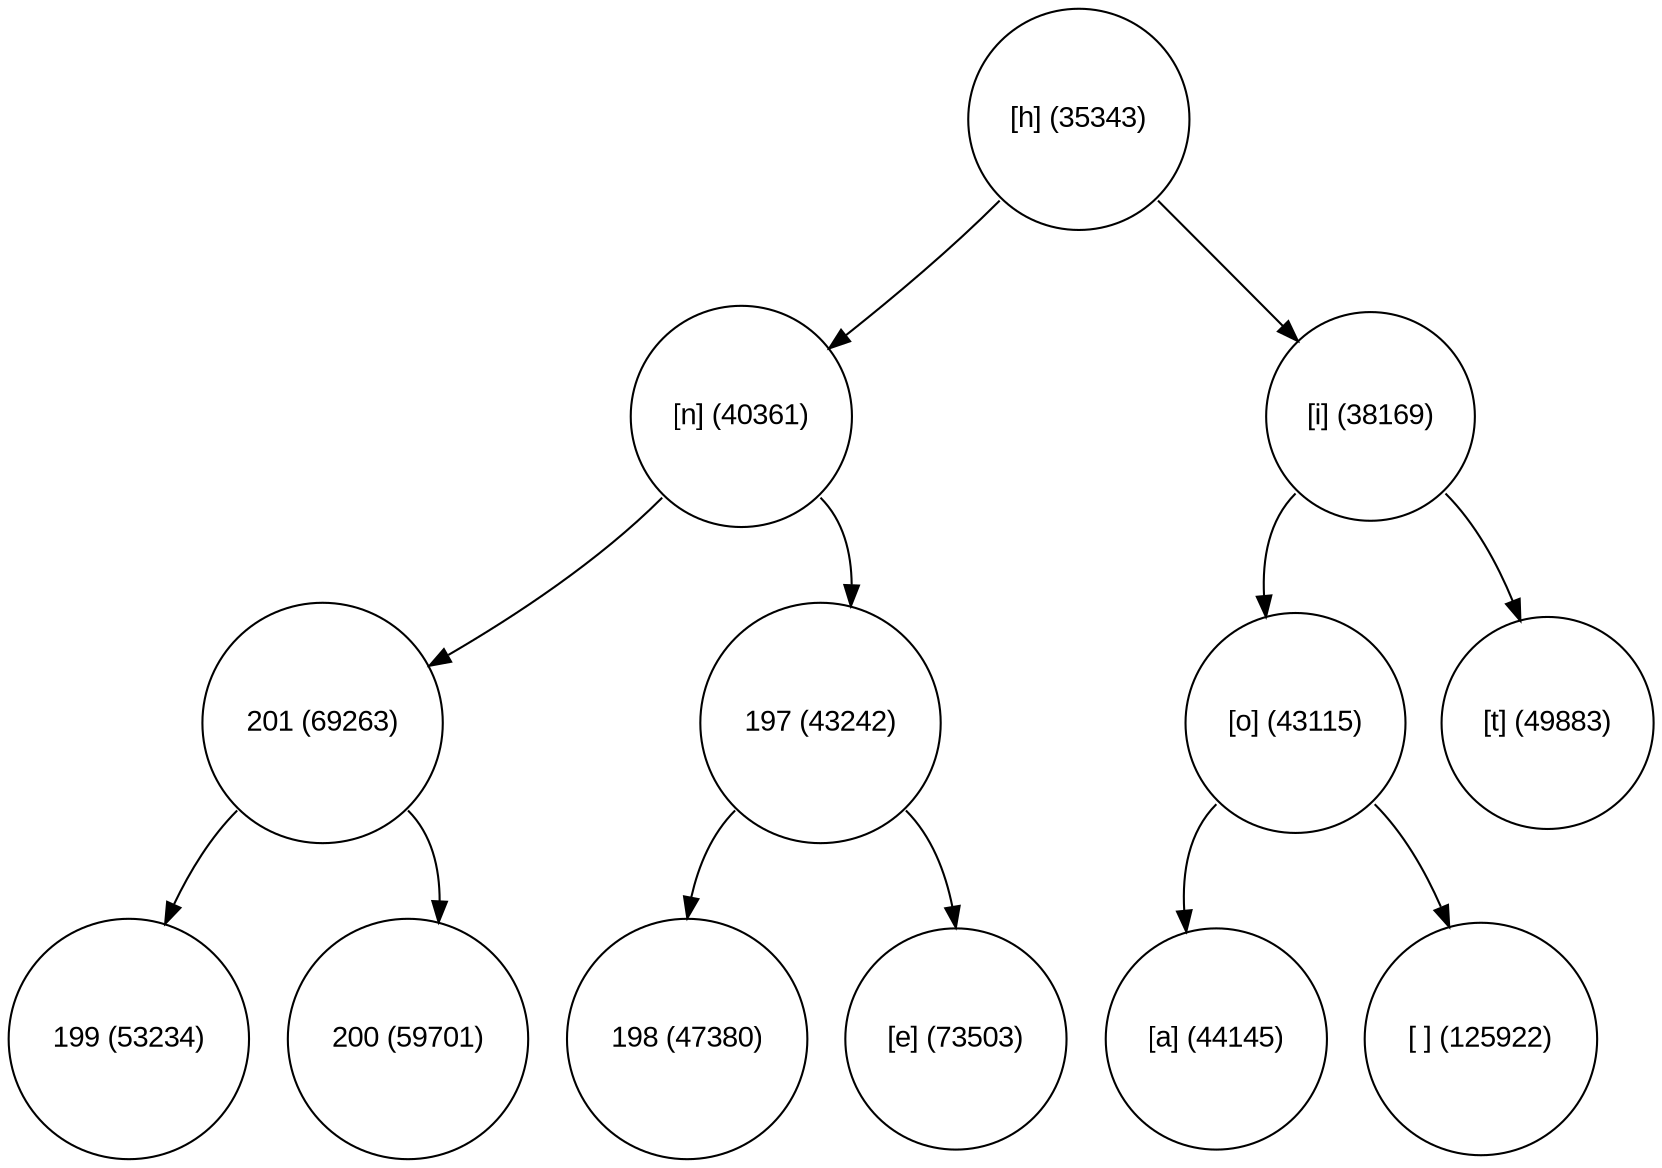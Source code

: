 digraph move_down {
	node [fontname="Arial", shape="circle", width=0.5]; 

	0 [label = "[h] (35343)"];
	0:sw -> 1;
	1 [label = "[n] (40361)"];
	1:sw -> 3;
	3 [label = "201 (69263)"];
	3:sw -> 7;
	7 [label = "199 (53234)"];
	3:se -> 8;
	8 [label = "200 (59701)"];
	1:se -> 4;
	4 [label = "197 (43242)"];
	4:sw -> 9;
	9 [label = "198 (47380)"];
	4:se -> 10;
	10 [label = "[e] (73503)"];
	0:se -> 2;
	2 [label = "[i] (38169)"];
	2:sw -> 5;
	5 [label = "[o] (43115)"];
	5:sw -> 11;
	11 [label = "[a] (44145)"];
	5:se -> 12;
	12 [label = "[ ] (125922)"];
	2:se -> 6;
	6 [label = "[t] (49883)"];
}
